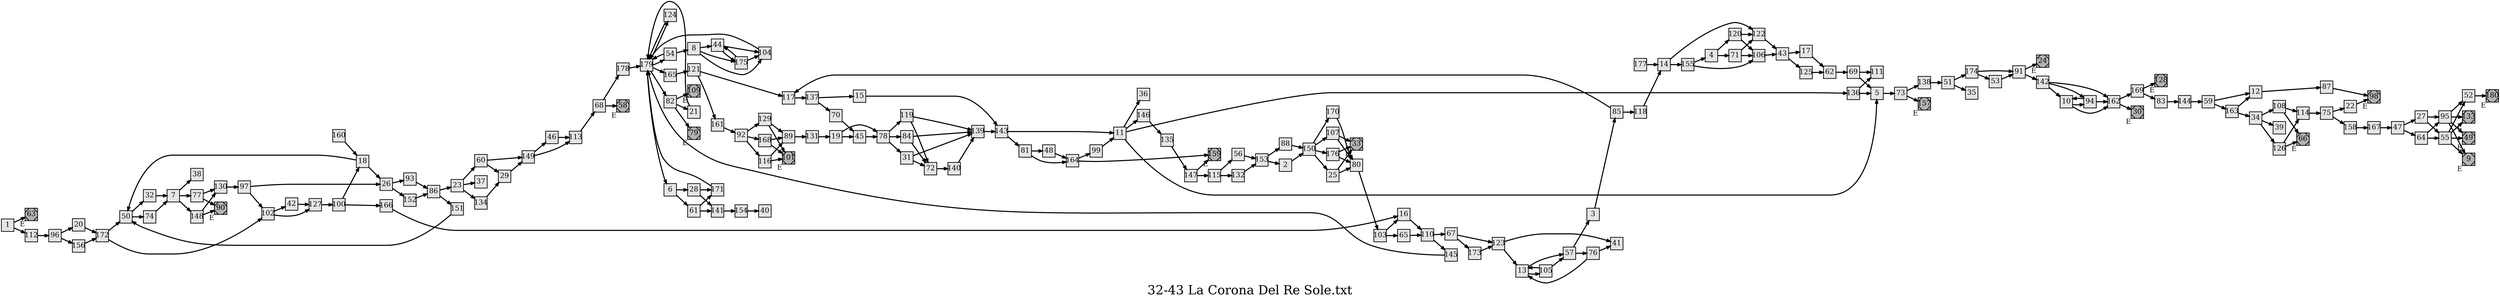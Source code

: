 digraph g{
  graph [ label="32-43 La Corona Del Re Sole.txt" rankdir=LR, ordering=out, fontsize=36, nodesep="0.35", ranksep="0.45"];
  node  [shape=rect, penwidth=2, fontsize=20, style=filled, fillcolor=grey90, margin="0,0", labelfloat=true, regular=true, fixedsize=true];
  edge  [labelfloat=true, penwidth=3, fontsize=12];
  1 -> 63;
  1 -> 112;
  2 -> 150;
  3 -> 85;
  4 -> 120;
  4 -> 71;
  5 -> 73;
  6 -> 28;
  6 -> 61;
  7 -> 38;
  7 -> 77;
  7 -> 148;
  8 -> 44;
  8 -> 175;
  8 -> 104;
  9	[ xlabel="E", shape=Msquare, fontsize=20, fillcolor=grey70 ];
  10 -> 94;
  10 -> 162;
  11 -> 36;
  11 -> 146;
  12 -> 87;
  13 -> 57;
  13 -> 105;
  14 -> 122;
  14 -> 155;
  15 -> 143;
  16 -> 110;
  17 -> 62;
  18 -> 26;
  18 -> 50;
  19 -> 78;
  19 -> 45;
  20 -> 172;
  21 -> 179;
  22 -> 98;
  23 -> 60;
  23 -> 37;
  23 -> 134;
  24	[ xlabel="E", shape=Msquare, fontsize=20, fillcolor=grey70 ];
  25 -> 33;
  25 -> 80;
  26 -> 93;
  26 -> 152;
  27 -> 95;
  27 -> 55;
  28 -> 171;
  28 -> 141;
  29 -> 149;
  30	[ xlabel="E", shape=Msquare, fontsize=20, fillcolor=grey70 ];
  31 -> 139;
  31 -> 72;
  32 -> 7;
  33	[ xlabel="E", shape=Msquare, fontsize=20, fillcolor=grey70 ];
  34 -> 108;
  34 -> 39;
  34 -> 126;
  42 -> 127;
  43 -> 17;
  43 -> 125;
  44 -> 104;
  44 -> 175;
  45 -> 78;
  46 -> 113;
  47 -> 27;
  47 -> 64;
  48 -> 164;
  49	[ xlabel="E", shape=Msquare, fontsize=20, fillcolor=grey70 ];
  50 -> 32;
  50 -> 74;
  51 -> 174;
  51 -> 35;
  52 -> 180;
  53 -> 91;
  54 -> 179;
  54 -> 8;
  55 -> 52;
  55 -> 133;
  55 -> 49;
  55 -> 9;
  56 -> 153;
  57 -> 3;
  57 -> 76;
  58	[ xlabel="E", shape=Msquare, fontsize=20, fillcolor=grey70 ];
  59 -> 12;
  59 -> 163;
  60 -> 149;
  60 -> 29;
  61 -> 171;
  61 -> 141;
  62 -> 69;
  63	[ xlabel="E", shape=Msquare, fontsize=20, fillcolor=grey70 ];
  64 -> 95;
  64 -> 55;
  65 -> 110;
  66	[ xlabel="E", shape=Msquare, fontsize=20, fillcolor=grey70 ];
  67 -> 123;
  67 -> 173;
  68 -> 178;
  68 -> 58;
  69 -> 5;
  69 -> 111;
  70 -> 45;
  71 -> 122;
  71 -> 106;
  72 -> 140;
  73 -> 138;
  73 -> 157;
  74 -> 7;
  75 -> 22;
  75 -> 158;
  76 -> 41;
  76 -> 13;
  77 -> 130;
  77 -> 90;
  78 -> 119;
  78 -> 84;
  78 -> 31;
  79	[ xlabel="E", shape=Msquare, fontsize=20, fillcolor=grey70 ];
  80 -> 103;
  81 -> 48;
  81 -> 164;
  82 -> 109;
  82 -> 21;
  82 -> 79;
  83 -> 144;
  84 -> 139;
  84 -> 72;
  85 -> 118;
  85 -> 117;
  86 -> 23;
  86 -> 151;
  87 -> 98;
  88 -> 150;
  89 -> 131;
  90	[ xlabel="E", shape=Msquare, fontsize=20, fillcolor=grey70 ];
  91 -> 24;
  91 -> 142;
  92 -> 129;
  92 -> 168;
  92 -> 116;
  93 -> 86;
  94 -> 10;
  94 -> 162;
  95 -> 52;
  95 -> 49;
  95 -> 133;
  95 -> 9;
  96 -> 20;
  96 -> 156;
  97 -> 26;
  97 -> 102;
  98	[ xlabel="E", shape=Msquare, fontsize=20, fillcolor=grey70 ];
  99 -> 11;
  100 -> 18;
  100 -> 166;
  101	[ xlabel="E", shape=Msquare, fontsize=20, fillcolor=grey70 ];
  102 -> 42;
  102 -> 127;
  103 -> 16;
  103 -> 65;
  104 -> 179;
  105 -> 57;
  105 -> 13;
  106 -> 43;
  107 -> 33;
  107 -> 80;
  108 -> 114;
  108 -> 66;
  109	[ xlabel="E", shape=Msquare, fontsize=20, fillcolor=grey70 ];
  110 -> 67;
  110 -> 145;
  11 -> 136;
  11 -> 5;
  112 -> 96;
  113 -> 68;
  114 -> 75;
  115 -> 56;
  115 -> 132;
  116 -> 89;
  116 -> 101;
  117 -> 137;
  118 -> 14;
  119 -> 139;
  119 -> 72;
  120 -> 122;
  120 -> 106;
  121 -> 117;
  121 -> 161;
  122 -> 43;
  123 -> 41;
  123 -> 13;
  124 -> 179;
  125 -> 62;
  126 -> 114;
  126 -> 66;
  127 -> 100;
  128	[ xlabel="E", shape=Msquare, fontsize=20, fillcolor=grey70 ];
  129 -> 89;
  129 -> 101;
  130 -> 97;
  131 -> 19;
  132 -> 153;
  133	[ xlabel="E", shape=Msquare, fontsize=20, fillcolor=grey70 ];
  134 -> 29;
  135 -> 147;
  136 -> 111;
  136 -> 5;
  137 -> 15;
  137 -> 70;
  138 -> 51;
  139 -> 143;
  140 -> 139;
  141 -> 154;
  142 -> 94;
  142 -> 162;
  142 -> 10;
  143 -> 11;
  143 -> 81;
  144 -> 59;
  145;
  145 -> 179;
  146 -> 135;
  147 -> 159;
  147 -> 115;
  148 -> 130;
  148 -> 90;
  149 -> 46;
  149 -> 113;
  150 -> 170;
  150 -> 107;
  150 -> 176;
  150 -> 25;
  151 -> 50;
  152 -> 86;
  153 -> 88;
  153 -> 2;
  154 -> 40;
  155 -> 4;
  155 -> 106;
  156 -> 172;
  157	[ xlabel="E", shape=Msquare, fontsize=20, fillcolor=grey70 ];
  158 -> 167;
  159	[ xlabel="E", shape=Msquare, fontsize=20, fillcolor=grey70 ];
  160 -> 18;
  161 -> 92;
  162 -> 169;
  162 -> 30;
  163 -> 12;
  163 -> 34;
  164 -> 99;
  164 -> 159;
  165 -> 121;
  166 -> 16;
  167 -> 47;
  168 -> 89;
  168 -> 101;
  169 -> 128;
  169 -> 83;
  170 -> 80;
  171 -> 179;
  172 -> 50;
  172 -> 102;
  173 -> 123;
  174 -> 91;
  174 -> 53;
  175 -> 104;
  175 -> 44;
  176 -> 33;
  176 -> 80;
  177 -> 14;
  178 -> 179;
  179 -> 6;
  179 -> 124;
  179 -> 54;
  179 -> 165;
  179 -> 82;
  180	[ xlabel="E", shape=Msquare, fontsize=20, fillcolor=grey70 ];
}

